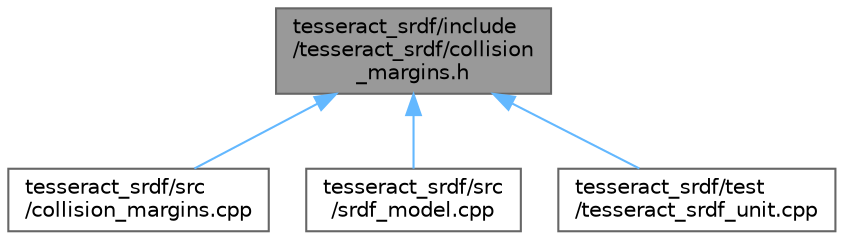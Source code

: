digraph "tesseract_srdf/include/tesseract_srdf/collision_margins.h"
{
 // LATEX_PDF_SIZE
  bgcolor="transparent";
  edge [fontname=Helvetica,fontsize=10,labelfontname=Helvetica,labelfontsize=10];
  node [fontname=Helvetica,fontsize=10,shape=box,height=0.2,width=0.4];
  Node1 [label="tesseract_srdf/include\l/tesseract_srdf/collision\l_margins.h",height=0.2,width=0.4,color="gray40", fillcolor="grey60", style="filled", fontcolor="black",tooltip="Parse collision margin data from srdf file."];
  Node1 -> Node2 [dir="back",color="steelblue1",style="solid"];
  Node2 [label="tesseract_srdf/src\l/collision_margins.cpp",height=0.2,width=0.4,color="grey40", fillcolor="white", style="filled",URL="$dc/d80/collision__margins_8cpp.html",tooltip="Parse collision margin data from srdf file."];
  Node1 -> Node3 [dir="back",color="steelblue1",style="solid"];
  Node3 [label="tesseract_srdf/src\l/srdf_model.cpp",height=0.2,width=0.4,color="grey40", fillcolor="white", style="filled",URL="$d6/de2/srdf__model_8cpp.html",tooltip="Parse srdf xml."];
  Node1 -> Node4 [dir="back",color="steelblue1",style="solid"];
  Node4 [label="tesseract_srdf/test\l/tesseract_srdf_unit.cpp",height=0.2,width=0.4,color="grey40", fillcolor="white", style="filled",URL="$d3/d6b/tesseract__srdf__unit_8cpp.html",tooltip=" "];
}
